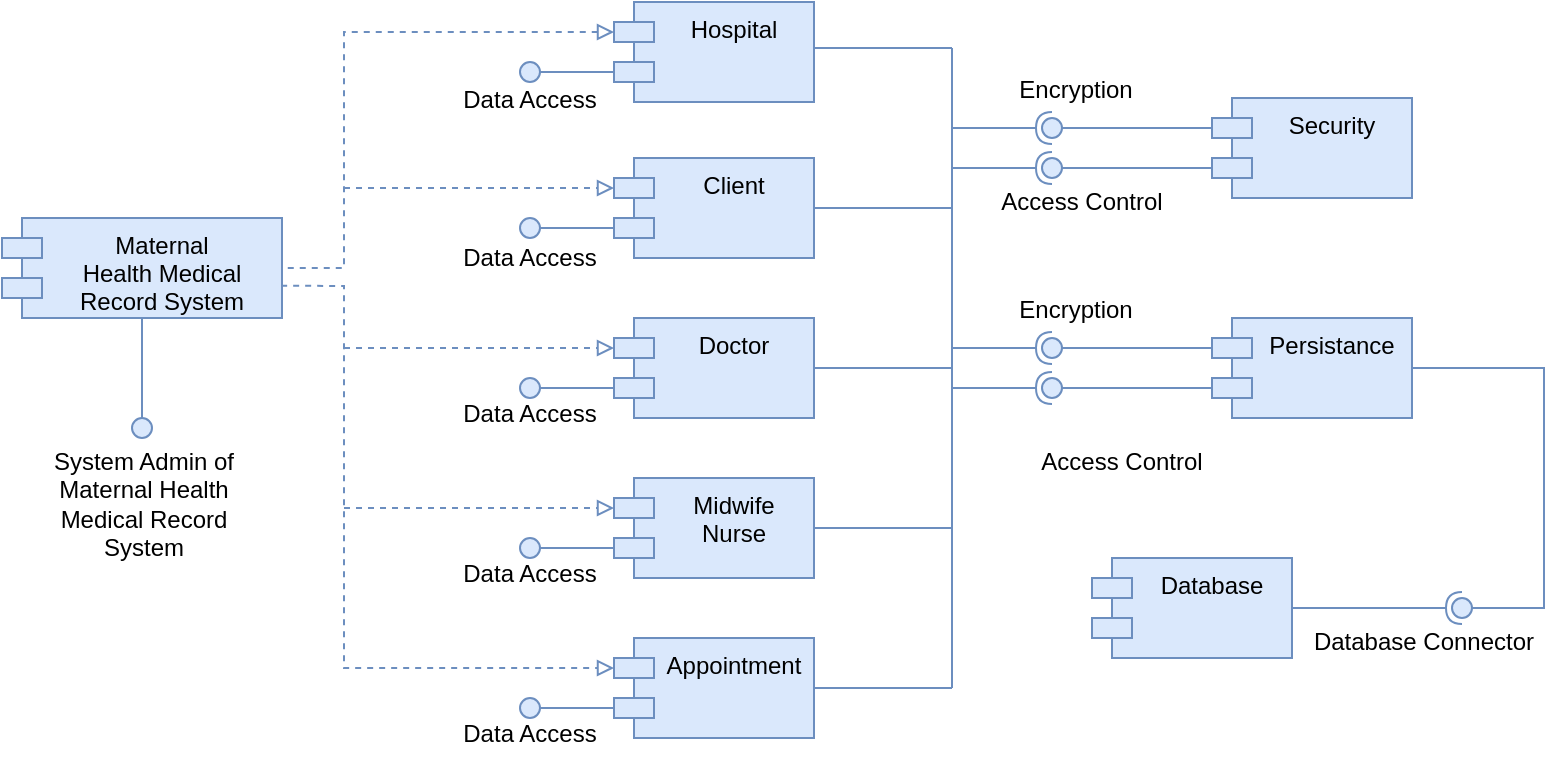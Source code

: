 <mxfile version="18.0.6" type="github">
  <diagram id="Pgbwz4pBEgQIGdPzvF3l" name="Page-1">
    <mxGraphModel dx="1320" dy="627" grid="0" gridSize="10" guides="1" tooltips="1" connect="1" arrows="1" fold="1" page="1" pageScale="1" pageWidth="850" pageHeight="1100" math="0" shadow="0">
      <root>
        <mxCell id="0" />
        <mxCell id="1" parent="0" />
        <mxCell id="hMI-7zSJe5-7NLcvPueV-1" value="Hospital" style="shape=module;align=left;spacingLeft=20;align=center;verticalAlign=top;fillColor=#dae8fc;strokeColor=#6c8ebf;" vertex="1" parent="1">
          <mxGeometry x="335" y="122" width="100" height="50" as="geometry" />
        </mxCell>
        <mxCell id="hMI-7zSJe5-7NLcvPueV-2" value="Maternal&#xa;Health Medical&#xa;Record System&#xa;&#xa;" style="shape=module;align=left;spacingLeft=20;align=center;verticalAlign=top;fillColor=#dae8fc;strokeColor=#6c8ebf;" vertex="1" parent="1">
          <mxGeometry x="29" y="230" width="140" height="50" as="geometry" />
        </mxCell>
        <mxCell id="hMI-7zSJe5-7NLcvPueV-3" value="Client" style="shape=module;align=left;spacingLeft=20;align=center;verticalAlign=top;fillColor=#dae8fc;strokeColor=#6c8ebf;" vertex="1" parent="1">
          <mxGeometry x="335" y="200" width="100" height="50" as="geometry" />
        </mxCell>
        <mxCell id="hMI-7zSJe5-7NLcvPueV-4" value="Doctor" style="shape=module;align=left;spacingLeft=20;align=center;verticalAlign=top;fillColor=#dae8fc;strokeColor=#6c8ebf;" vertex="1" parent="1">
          <mxGeometry x="335" y="280" width="100" height="50" as="geometry" />
        </mxCell>
        <mxCell id="hMI-7zSJe5-7NLcvPueV-5" value="Midwife &#xa;Nurse" style="shape=module;align=left;spacingLeft=20;align=center;verticalAlign=top;fillColor=#dae8fc;strokeColor=#6c8ebf;" vertex="1" parent="1">
          <mxGeometry x="335" y="360" width="100" height="50" as="geometry" />
        </mxCell>
        <mxCell id="hMI-7zSJe5-7NLcvPueV-6" value="Appointment" style="shape=module;align=left;spacingLeft=20;align=center;verticalAlign=top;fillColor=#dae8fc;strokeColor=#6c8ebf;" vertex="1" parent="1">
          <mxGeometry x="335" y="440" width="100" height="50" as="geometry" />
        </mxCell>
        <mxCell id="hMI-7zSJe5-7NLcvPueV-7" value="Security" style="shape=module;align=left;spacingLeft=20;align=center;verticalAlign=top;fillColor=#dae8fc;strokeColor=#6c8ebf;" vertex="1" parent="1">
          <mxGeometry x="634" y="170" width="100" height="50" as="geometry" />
        </mxCell>
        <mxCell id="hMI-7zSJe5-7NLcvPueV-8" value="Persistance" style="shape=module;align=left;spacingLeft=20;align=center;verticalAlign=top;fillColor=#dae8fc;strokeColor=#6c8ebf;" vertex="1" parent="1">
          <mxGeometry x="634" y="280" width="100" height="50" as="geometry" />
        </mxCell>
        <mxCell id="hMI-7zSJe5-7NLcvPueV-9" value="Database" style="shape=module;align=left;spacingLeft=20;align=center;verticalAlign=top;fillColor=#dae8fc;strokeColor=#6c8ebf;" vertex="1" parent="1">
          <mxGeometry x="574" y="400" width="100" height="50" as="geometry" />
        </mxCell>
        <mxCell id="hMI-7zSJe5-7NLcvPueV-19" value="" style="rounded=0;orthogonalLoop=1;jettySize=auto;html=1;endArrow=none;endFill=0;sketch=0;sourcePerimeterSpacing=0;targetPerimeterSpacing=0;exitX=0;exitY=0;exitDx=0;exitDy=35;exitPerimeter=0;fillColor=#dae8fc;strokeColor=#6c8ebf;" edge="1" parent="1" target="hMI-7zSJe5-7NLcvPueV-18" source="hMI-7zSJe5-7NLcvPueV-3">
          <mxGeometry relative="1" as="geometry">
            <mxPoint x="-36" y="45" as="sourcePoint" />
          </mxGeometry>
        </mxCell>
        <mxCell id="hMI-7zSJe5-7NLcvPueV-38" value="" style="group;container=0;" vertex="1" connectable="0" parent="1">
          <mxGeometry x="288" y="390" width="10" height="10" as="geometry" />
        </mxCell>
        <mxCell id="hMI-7zSJe5-7NLcvPueV-39" value="" style="group;" vertex="1" connectable="0" parent="1">
          <mxGeometry x="288" y="470" width="10" height="10" as="geometry" />
        </mxCell>
        <mxCell id="hMI-7zSJe5-7NLcvPueV-40" value="" style="group;" vertex="1" connectable="0" parent="hMI-7zSJe5-7NLcvPueV-39">
          <mxGeometry width="10" height="10" as="geometry" />
        </mxCell>
        <mxCell id="hMI-7zSJe5-7NLcvPueV-41" value="" style="group;" vertex="1" connectable="0" parent="hMI-7zSJe5-7NLcvPueV-40">
          <mxGeometry width="10" height="10" as="geometry" />
        </mxCell>
        <mxCell id="hMI-7zSJe5-7NLcvPueV-42" value="" style="group;" vertex="1" connectable="0" parent="hMI-7zSJe5-7NLcvPueV-41">
          <mxGeometry width="10" height="10" as="geometry" />
        </mxCell>
        <mxCell id="hMI-7zSJe5-7NLcvPueV-43" value="" style="ellipse;whiteSpace=wrap;html=1;align=center;aspect=fixed;resizable=0;points=[];outlineConnect=0;sketch=0;fillColor=#dae8fc;strokeColor=#6c8ebf;" vertex="1" parent="hMI-7zSJe5-7NLcvPueV-42">
          <mxGeometry width="10" height="10" as="geometry" />
        </mxCell>
        <mxCell id="hMI-7zSJe5-7NLcvPueV-44" value="" style="rounded=0;orthogonalLoop=1;jettySize=auto;html=1;endArrow=none;endFill=0;sketch=0;sourcePerimeterSpacing=0;targetPerimeterSpacing=0;exitX=0;exitY=0;exitDx=0;exitDy=35;exitPerimeter=0;fillColor=#dae8fc;strokeColor=#6c8ebf;" edge="1" parent="1" target="hMI-7zSJe5-7NLcvPueV-43" source="hMI-7zSJe5-7NLcvPueV-6">
          <mxGeometry relative="1" as="geometry">
            <mxPoint x="314" y="480" as="sourcePoint" />
          </mxGeometry>
        </mxCell>
        <mxCell id="hMI-7zSJe5-7NLcvPueV-45" value="" style="rounded=0;orthogonalLoop=1;jettySize=auto;html=1;endArrow=none;endFill=0;sketch=0;sourcePerimeterSpacing=0;targetPerimeterSpacing=0;exitX=0;exitY=0;exitDx=0;exitDy=15;exitPerimeter=0;fillColor=#dae8fc;strokeColor=#6c8ebf;" edge="1" target="hMI-7zSJe5-7NLcvPueV-47" parent="1" source="hMI-7zSJe5-7NLcvPueV-7">
          <mxGeometry relative="1" as="geometry">
            <mxPoint x="-866" y="-355" as="sourcePoint" />
          </mxGeometry>
        </mxCell>
        <mxCell id="hMI-7zSJe5-7NLcvPueV-58" value="" style="rounded=0;orthogonalLoop=1;jettySize=auto;html=1;endArrow=none;endFill=0;sketch=0;sourcePerimeterSpacing=0;targetPerimeterSpacing=0;exitX=0;exitY=0;exitDx=0;exitDy=15;exitPerimeter=0;fillColor=#dae8fc;strokeColor=#6c8ebf;" edge="1" parent="1" target="hMI-7zSJe5-7NLcvPueV-57">
          <mxGeometry relative="1" as="geometry">
            <mxPoint x="634" y="205" as="sourcePoint" />
          </mxGeometry>
        </mxCell>
        <mxCell id="hMI-7zSJe5-7NLcvPueV-46" value="" style="rounded=0;orthogonalLoop=1;jettySize=auto;html=1;endArrow=halfCircle;endFill=0;entryX=0.5;entryY=0.5;endSize=6;strokeWidth=1;sketch=0;fillColor=#dae8fc;strokeColor=#6c8ebf;" edge="1" target="hMI-7zSJe5-7NLcvPueV-47" parent="1">
          <mxGeometry relative="1" as="geometry">
            <mxPoint x="504" y="185" as="sourcePoint" />
          </mxGeometry>
        </mxCell>
        <mxCell id="hMI-7zSJe5-7NLcvPueV-47" value="" style="ellipse;whiteSpace=wrap;html=1;align=center;aspect=fixed;resizable=0;points=[];outlineConnect=0;sketch=0;rotation=-180;container=0;fillColor=#dae8fc;strokeColor=#6c8ebf;" vertex="1" parent="1">
          <mxGeometry x="549" y="180" width="10" height="10" as="geometry" />
        </mxCell>
        <mxCell id="hMI-7zSJe5-7NLcvPueV-56" value="" style="rounded=0;orthogonalLoop=1;jettySize=auto;html=1;endArrow=halfCircle;endFill=0;entryX=0.5;entryY=0.5;endSize=6;strokeWidth=1;sketch=0;fillColor=#dae8fc;strokeColor=#6c8ebf;" edge="1" parent="1" target="hMI-7zSJe5-7NLcvPueV-57">
          <mxGeometry relative="1" as="geometry">
            <mxPoint x="504" y="205" as="sourcePoint" />
          </mxGeometry>
        </mxCell>
        <mxCell id="hMI-7zSJe5-7NLcvPueV-57" value="" style="ellipse;whiteSpace=wrap;html=1;align=center;aspect=fixed;resizable=0;points=[];outlineConnect=0;sketch=0;rotation=-180;container=0;fillColor=#dae8fc;strokeColor=#6c8ebf;" vertex="1" parent="1">
          <mxGeometry x="549" y="200" width="10" height="10" as="geometry" />
        </mxCell>
        <mxCell id="hMI-7zSJe5-7NLcvPueV-77" value="" style="group;" vertex="1" connectable="0" parent="1">
          <mxGeometry x="504" y="290" width="55" height="10" as="geometry" />
        </mxCell>
        <mxCell id="hMI-7zSJe5-7NLcvPueV-78" value="" style="group;" vertex="1" connectable="0" parent="1">
          <mxGeometry x="504" y="310" width="55" height="10" as="geometry" />
        </mxCell>
        <mxCell id="hMI-7zSJe5-7NLcvPueV-79" value="" style="rounded=0;orthogonalLoop=1;jettySize=auto;html=1;endArrow=none;endFill=0;sketch=0;sourcePerimeterSpacing=0;targetPerimeterSpacing=0;exitX=0;exitY=0;exitDx=0;exitDy=15;exitPerimeter=0;fillColor=#dae8fc;strokeColor=#6c8ebf;" edge="1" parent="1" target="hMI-7zSJe5-7NLcvPueV-82">
          <mxGeometry relative="1" as="geometry">
            <mxPoint x="634" y="295" as="sourcePoint" />
          </mxGeometry>
        </mxCell>
        <mxCell id="hMI-7zSJe5-7NLcvPueV-80" value="" style="rounded=0;orthogonalLoop=1;jettySize=auto;html=1;endArrow=none;endFill=0;sketch=0;sourcePerimeterSpacing=0;targetPerimeterSpacing=0;exitX=0;exitY=0;exitDx=0;exitDy=15;exitPerimeter=0;fillColor=#dae8fc;strokeColor=#6c8ebf;" edge="1" parent="1" target="hMI-7zSJe5-7NLcvPueV-84">
          <mxGeometry relative="1" as="geometry">
            <mxPoint x="634" y="315" as="sourcePoint" />
          </mxGeometry>
        </mxCell>
        <mxCell id="hMI-7zSJe5-7NLcvPueV-81" value="" style="rounded=0;orthogonalLoop=1;jettySize=auto;html=1;endArrow=halfCircle;endFill=0;entryX=0.5;entryY=0.5;endSize=6;strokeWidth=1;sketch=0;fillColor=#dae8fc;strokeColor=#6c8ebf;" edge="1" parent="1" target="hMI-7zSJe5-7NLcvPueV-82">
          <mxGeometry relative="1" as="geometry">
            <mxPoint x="504" y="295" as="sourcePoint" />
          </mxGeometry>
        </mxCell>
        <mxCell id="hMI-7zSJe5-7NLcvPueV-82" value="" style="ellipse;whiteSpace=wrap;html=1;align=center;aspect=fixed;resizable=0;points=[];outlineConnect=0;sketch=0;rotation=-180;container=0;fillColor=#dae8fc;strokeColor=#6c8ebf;" vertex="1" parent="1">
          <mxGeometry x="549" y="290" width="10" height="10" as="geometry" />
        </mxCell>
        <mxCell id="hMI-7zSJe5-7NLcvPueV-83" value="" style="rounded=0;orthogonalLoop=1;jettySize=auto;html=1;endArrow=halfCircle;endFill=0;entryX=0.5;entryY=0.5;endSize=6;strokeWidth=1;sketch=0;fillColor=#dae8fc;strokeColor=#6c8ebf;" edge="1" parent="1" target="hMI-7zSJe5-7NLcvPueV-84">
          <mxGeometry relative="1" as="geometry">
            <mxPoint x="504" y="315" as="sourcePoint" />
          </mxGeometry>
        </mxCell>
        <mxCell id="hMI-7zSJe5-7NLcvPueV-84" value="" style="ellipse;whiteSpace=wrap;html=1;align=center;aspect=fixed;resizable=0;points=[];outlineConnect=0;sketch=0;rotation=-180;container=0;fillColor=#dae8fc;strokeColor=#6c8ebf;" vertex="1" parent="1">
          <mxGeometry x="549" y="310" width="10" height="10" as="geometry" />
        </mxCell>
        <mxCell id="hMI-7zSJe5-7NLcvPueV-87" value="" style="rounded=0;orthogonalLoop=1;jettySize=auto;html=1;endArrow=none;endFill=0;sketch=0;sourcePerimeterSpacing=0;targetPerimeterSpacing=0;exitX=1;exitY=0.5;exitDx=0;exitDy=0;fillColor=#dae8fc;strokeColor=#6c8ebf;" edge="1" parent="1" target="hMI-7zSJe5-7NLcvPueV-90" source="hMI-7zSJe5-7NLcvPueV-8">
          <mxGeometry relative="1" as="geometry">
            <mxPoint x="654" y="235" as="sourcePoint" />
            <Array as="points">
              <mxPoint x="800" y="305" />
              <mxPoint x="800" y="425" />
            </Array>
          </mxGeometry>
        </mxCell>
        <mxCell id="hMI-7zSJe5-7NLcvPueV-89" value="" style="rounded=0;orthogonalLoop=1;jettySize=auto;html=1;endArrow=halfCircle;endFill=0;entryX=0.5;entryY=0.5;endSize=6;strokeWidth=1;sketch=0;exitX=1;exitY=0.5;exitDx=0;exitDy=0;fillColor=#dae8fc;strokeColor=#6c8ebf;" edge="1" parent="1" target="hMI-7zSJe5-7NLcvPueV-90" source="hMI-7zSJe5-7NLcvPueV-9">
          <mxGeometry relative="1" as="geometry">
            <mxPoint x="524" y="235" as="sourcePoint" />
          </mxGeometry>
        </mxCell>
        <mxCell id="hMI-7zSJe5-7NLcvPueV-90" value="" style="ellipse;whiteSpace=wrap;html=1;align=center;aspect=fixed;resizable=0;points=[];outlineConnect=0;sketch=0;rotation=-180;container=0;fillColor=#dae8fc;strokeColor=#6c8ebf;" vertex="1" parent="1">
          <mxGeometry x="754" y="420" width="10" height="10" as="geometry" />
        </mxCell>
        <mxCell id="hMI-7zSJe5-7NLcvPueV-93" value="" style="endArrow=none;html=1;rounded=0;fillColor=#dae8fc;strokeColor=#6c8ebf;" edge="1" parent="1">
          <mxGeometry width="50" height="50" relative="1" as="geometry">
            <mxPoint x="504" y="465" as="sourcePoint" />
            <mxPoint x="504" y="145" as="targetPoint" />
          </mxGeometry>
        </mxCell>
        <mxCell id="hMI-7zSJe5-7NLcvPueV-94" value="" style="endArrow=none;html=1;rounded=0;exitX=1;exitY=0.5;exitDx=0;exitDy=0;fillColor=#dae8fc;strokeColor=#6c8ebf;" edge="1" parent="1" source="hMI-7zSJe5-7NLcvPueV-6">
          <mxGeometry width="50" height="50" relative="1" as="geometry">
            <mxPoint x="434" y="430" as="sourcePoint" />
            <mxPoint x="504" y="465" as="targetPoint" />
          </mxGeometry>
        </mxCell>
        <mxCell id="hMI-7zSJe5-7NLcvPueV-95" value="" style="endArrow=none;html=1;rounded=0;exitX=1;exitY=0.5;exitDx=0;exitDy=0;fillColor=#dae8fc;strokeColor=#6c8ebf;" edge="1" parent="1">
          <mxGeometry width="50" height="50" relative="1" as="geometry">
            <mxPoint x="435" y="385" as="sourcePoint" />
            <mxPoint x="504" y="385" as="targetPoint" />
          </mxGeometry>
        </mxCell>
        <mxCell id="hMI-7zSJe5-7NLcvPueV-96" value="" style="endArrow=none;html=1;rounded=0;exitX=1;exitY=0.5;exitDx=0;exitDy=0;fillColor=#dae8fc;strokeColor=#6c8ebf;" edge="1" parent="1">
          <mxGeometry width="50" height="50" relative="1" as="geometry">
            <mxPoint x="435" y="305" as="sourcePoint" />
            <mxPoint x="504" y="305" as="targetPoint" />
          </mxGeometry>
        </mxCell>
        <mxCell id="hMI-7zSJe5-7NLcvPueV-97" value="" style="endArrow=none;html=1;rounded=0;exitX=1;exitY=0.5;exitDx=0;exitDy=0;fillColor=#dae8fc;strokeColor=#6c8ebf;" edge="1" parent="1">
          <mxGeometry width="50" height="50" relative="1" as="geometry">
            <mxPoint x="435" y="225" as="sourcePoint" />
            <mxPoint x="504" y="225" as="targetPoint" />
          </mxGeometry>
        </mxCell>
        <mxCell id="hMI-7zSJe5-7NLcvPueV-98" value="" style="endArrow=none;html=1;rounded=0;exitX=1;exitY=0.5;exitDx=0;exitDy=0;fillColor=#dae8fc;strokeColor=#6c8ebf;" edge="1" parent="1">
          <mxGeometry width="50" height="50" relative="1" as="geometry">
            <mxPoint x="435" y="145" as="sourcePoint" />
            <mxPoint x="504" y="145" as="targetPoint" />
          </mxGeometry>
        </mxCell>
        <mxCell id="hMI-7zSJe5-7NLcvPueV-99" value="Encryption" style="text;html=1;align=center;verticalAlign=middle;whiteSpace=wrap;rounded=0;" vertex="1" parent="1">
          <mxGeometry x="536" y="151" width="60" height="30" as="geometry" />
        </mxCell>
        <mxCell id="hMI-7zSJe5-7NLcvPueV-100" value="Access Control" style="text;html=1;align=center;verticalAlign=middle;whiteSpace=wrap;rounded=0;" vertex="1" parent="1">
          <mxGeometry x="524" y="207" width="90" height="30" as="geometry" />
        </mxCell>
        <mxCell id="hMI-7zSJe5-7NLcvPueV-101" value="Encryption" style="text;html=1;align=center;verticalAlign=middle;whiteSpace=wrap;rounded=0;" vertex="1" parent="1">
          <mxGeometry x="536" y="261" width="60" height="30" as="geometry" />
        </mxCell>
        <mxCell id="hMI-7zSJe5-7NLcvPueV-102" value="Data Access" style="text;html=1;align=center;verticalAlign=middle;whiteSpace=wrap;rounded=0;" vertex="1" parent="1">
          <mxGeometry x="248" y="157" width="90" height="28" as="geometry" />
        </mxCell>
        <mxCell id="hMI-7zSJe5-7NLcvPueV-103" value="Database Connector" style="text;html=1;align=center;verticalAlign=middle;whiteSpace=wrap;rounded=0;" vertex="1" parent="1">
          <mxGeometry x="680" y="427" width="120" height="30" as="geometry" />
        </mxCell>
        <mxCell id="hMI-7zSJe5-7NLcvPueV-104" value="Access Control" style="text;html=1;align=center;verticalAlign=middle;whiteSpace=wrap;rounded=0;" vertex="1" parent="1">
          <mxGeometry x="544" y="337" width="90" height="30" as="geometry" />
        </mxCell>
        <mxCell id="hMI-7zSJe5-7NLcvPueV-105" value="Data Access" style="text;html=1;align=center;verticalAlign=middle;whiteSpace=wrap;rounded=0;" vertex="1" parent="1">
          <mxGeometry x="248" y="236" width="90" height="28" as="geometry" />
        </mxCell>
        <mxCell id="hMI-7zSJe5-7NLcvPueV-106" value="Data Access" style="text;html=1;align=center;verticalAlign=middle;whiteSpace=wrap;rounded=0;" vertex="1" parent="1">
          <mxGeometry x="248" y="314" width="90" height="28" as="geometry" />
        </mxCell>
        <mxCell id="hMI-7zSJe5-7NLcvPueV-107" value="Data Access" style="text;html=1;align=center;verticalAlign=middle;whiteSpace=wrap;rounded=0;" vertex="1" parent="1">
          <mxGeometry x="248" y="394" width="90" height="28" as="geometry" />
        </mxCell>
        <mxCell id="hMI-7zSJe5-7NLcvPueV-108" value="Data Access" style="text;html=1;align=center;verticalAlign=middle;whiteSpace=wrap;rounded=0;" vertex="1" parent="1">
          <mxGeometry x="248" y="474" width="90" height="28" as="geometry" />
        </mxCell>
        <mxCell id="hMI-7zSJe5-7NLcvPueV-118" value="" style="endArrow=none;dashed=1;html=1;rounded=0;entryX=1;entryY=0.5;entryDx=0;entryDy=0;exitX=0;exitY=0;exitDx=0;exitDy=15;exitPerimeter=0;endFill=0;startArrow=block;startFill=0;fillColor=#dae8fc;strokeColor=#6c8ebf;" edge="1" parent="1" source="hMI-7zSJe5-7NLcvPueV-1" target="hMI-7zSJe5-7NLcvPueV-2">
          <mxGeometry width="50" height="50" relative="1" as="geometry">
            <mxPoint x="220" y="255" as="sourcePoint" />
            <mxPoint x="440" y="300" as="targetPoint" />
            <Array as="points">
              <mxPoint x="200" y="137" />
              <mxPoint x="200" y="255" />
            </Array>
          </mxGeometry>
        </mxCell>
        <mxCell id="hMI-7zSJe5-7NLcvPueV-119" value="" style="endArrow=block;dashed=1;html=1;rounded=0;entryX=0;entryY=0;entryDx=0;entryDy=15;entryPerimeter=0;endFill=0;fillColor=#dae8fc;strokeColor=#6c8ebf;" edge="1" parent="1" target="hMI-7zSJe5-7NLcvPueV-3">
          <mxGeometry width="50" height="50" relative="1" as="geometry">
            <mxPoint x="200" y="215" as="sourcePoint" />
            <mxPoint x="440" y="240" as="targetPoint" />
          </mxGeometry>
        </mxCell>
        <mxCell id="hMI-7zSJe5-7NLcvPueV-120" value="" style="endArrow=block;dashed=1;html=1;rounded=0;entryX=0;entryY=0;entryDx=0;entryDy=15;entryPerimeter=0;endFill=0;fillColor=#dae8fc;strokeColor=#6c8ebf;" edge="1" parent="1">
          <mxGeometry width="50" height="50" relative="1" as="geometry">
            <mxPoint x="200" y="295" as="sourcePoint" />
            <mxPoint x="335" y="295" as="targetPoint" />
          </mxGeometry>
        </mxCell>
        <mxCell id="hMI-7zSJe5-7NLcvPueV-121" value="" style="endArrow=block;dashed=1;html=1;rounded=0;entryX=0;entryY=0;entryDx=0;entryDy=15;entryPerimeter=0;endFill=0;fillColor=#dae8fc;strokeColor=#6c8ebf;" edge="1" parent="1">
          <mxGeometry width="50" height="50" relative="1" as="geometry">
            <mxPoint x="200" y="375" as="sourcePoint" />
            <mxPoint x="335" y="375" as="targetPoint" />
          </mxGeometry>
        </mxCell>
        <mxCell id="hMI-7zSJe5-7NLcvPueV-122" value="" style="endArrow=block;dashed=1;html=1;rounded=0;entryX=0;entryY=0;entryDx=0;entryDy=15;entryPerimeter=0;exitX=0.997;exitY=0.677;exitDx=0;exitDy=0;exitPerimeter=0;endFill=0;fillColor=#dae8fc;strokeColor=#6c8ebf;" edge="1" parent="1" source="hMI-7zSJe5-7NLcvPueV-2" target="hMI-7zSJe5-7NLcvPueV-6">
          <mxGeometry width="50" height="50" relative="1" as="geometry">
            <mxPoint x="220" y="315" as="sourcePoint" />
            <mxPoint x="355" y="315" as="targetPoint" />
            <Array as="points">
              <mxPoint x="200" y="264" />
              <mxPoint x="200" y="455" />
            </Array>
          </mxGeometry>
        </mxCell>
        <mxCell id="hMI-7zSJe5-7NLcvPueV-13" value="" style="group;" vertex="1" connectable="0" parent="1">
          <mxGeometry x="288" y="152" width="10" height="10" as="geometry" />
        </mxCell>
        <mxCell id="hMI-7zSJe5-7NLcvPueV-12" value="" style="ellipse;whiteSpace=wrap;html=1;align=center;aspect=fixed;resizable=0;points=[];outlineConnect=0;sketch=0;fillColor=#dae8fc;strokeColor=#6c8ebf;" vertex="1" parent="hMI-7zSJe5-7NLcvPueV-13">
          <mxGeometry width="10" height="10" as="geometry" />
        </mxCell>
        <mxCell id="hMI-7zSJe5-7NLcvPueV-10" value="" style="rounded=0;orthogonalLoop=1;jettySize=auto;html=1;endArrow=none;endFill=0;sketch=0;sourcePerimeterSpacing=0;targetPerimeterSpacing=0;exitX=0;exitY=0;exitDx=0;exitDy=35;exitPerimeter=0;fillColor=#dae8fc;strokeColor=#6c8ebf;" edge="1" target="hMI-7zSJe5-7NLcvPueV-12" parent="1" source="hMI-7zSJe5-7NLcvPueV-1">
          <mxGeometry relative="1" as="geometry">
            <mxPoint x="-46" y="35" as="sourcePoint" />
          </mxGeometry>
        </mxCell>
        <mxCell id="hMI-7zSJe5-7NLcvPueV-17" value="" style="group;" vertex="1" connectable="0" parent="1">
          <mxGeometry x="288" y="230" width="10" height="10" as="geometry" />
        </mxCell>
        <mxCell id="hMI-7zSJe5-7NLcvPueV-18" value="" style="ellipse;whiteSpace=wrap;html=1;align=center;aspect=fixed;resizable=0;points=[];outlineConnect=0;sketch=0;fillColor=#dae8fc;strokeColor=#6c8ebf;" vertex="1" parent="hMI-7zSJe5-7NLcvPueV-17">
          <mxGeometry width="10" height="10" as="geometry" />
        </mxCell>
        <mxCell id="hMI-7zSJe5-7NLcvPueV-23" value="" style="rounded=0;orthogonalLoop=1;jettySize=auto;html=1;endArrow=none;endFill=0;sketch=0;sourcePerimeterSpacing=0;targetPerimeterSpacing=0;exitX=0;exitY=0;exitDx=0;exitDy=35;exitPerimeter=0;fillColor=#dae8fc;strokeColor=#6c8ebf;" edge="1" parent="1" target="hMI-7zSJe5-7NLcvPueV-22" source="hMI-7zSJe5-7NLcvPueV-4">
          <mxGeometry relative="1" as="geometry">
            <mxPoint x="-56" y="203" as="sourcePoint" />
          </mxGeometry>
        </mxCell>
        <mxCell id="hMI-7zSJe5-7NLcvPueV-22" value="" style="ellipse;whiteSpace=wrap;html=1;align=center;aspect=fixed;resizable=0;points=[];outlineConnect=0;sketch=0;fillColor=#dae8fc;strokeColor=#6c8ebf;" vertex="1" parent="1">
          <mxGeometry x="288" y="310" width="10" height="10" as="geometry" />
        </mxCell>
        <mxCell id="hMI-7zSJe5-7NLcvPueV-25" value="" style="group;container=0;" vertex="1" connectable="0" parent="1">
          <mxGeometry x="288" y="390" width="10" height="10" as="geometry" />
        </mxCell>
        <mxCell id="hMI-7zSJe5-7NLcvPueV-29" value="" style="rounded=0;orthogonalLoop=1;jettySize=auto;html=1;endArrow=none;endFill=0;sketch=0;sourcePerimeterSpacing=0;targetPerimeterSpacing=0;exitX=0;exitY=0;exitDx=0;exitDy=35;exitPerimeter=0;fillColor=#dae8fc;strokeColor=#6c8ebf;" edge="1" parent="1" target="hMI-7zSJe5-7NLcvPueV-28" source="hMI-7zSJe5-7NLcvPueV-5">
          <mxGeometry relative="1" as="geometry">
            <mxPoint x="324" y="400" as="sourcePoint" />
          </mxGeometry>
        </mxCell>
        <mxCell id="hMI-7zSJe5-7NLcvPueV-27" value="" style="group;container=0;" vertex="1" connectable="0" parent="1">
          <mxGeometry x="288" y="390" width="10" height="10" as="geometry" />
        </mxCell>
        <mxCell id="hMI-7zSJe5-7NLcvPueV-28" value="" style="ellipse;whiteSpace=wrap;html=1;align=center;aspect=fixed;resizable=0;points=[];outlineConnect=0;sketch=0;fillColor=#dae8fc;strokeColor=#6c8ebf;" vertex="1" parent="1">
          <mxGeometry x="288" y="390" width="10" height="10" as="geometry" />
        </mxCell>
        <mxCell id="hMI-7zSJe5-7NLcvPueV-124" value="" style="group;" vertex="1" connectable="0" parent="1">
          <mxGeometry x="94" y="330" width="10" height="10" as="geometry" />
        </mxCell>
        <mxCell id="hMI-7zSJe5-7NLcvPueV-125" value="" style="ellipse;whiteSpace=wrap;html=1;align=center;aspect=fixed;resizable=0;points=[];outlineConnect=0;sketch=0;fillColor=#dae8fc;strokeColor=#6c8ebf;" vertex="1" parent="hMI-7zSJe5-7NLcvPueV-124">
          <mxGeometry width="10" height="10" as="geometry" />
        </mxCell>
        <mxCell id="hMI-7zSJe5-7NLcvPueV-126" value="" style="rounded=0;orthogonalLoop=1;jettySize=auto;html=1;endArrow=none;endFill=0;sketch=0;sourcePerimeterSpacing=0;targetPerimeterSpacing=0;exitX=0.5;exitY=1;exitDx=0;exitDy=0;fillColor=#dae8fc;strokeColor=#6c8ebf;" edge="1" parent="1" target="hMI-7zSJe5-7NLcvPueV-125" source="hMI-7zSJe5-7NLcvPueV-2">
          <mxGeometry relative="1" as="geometry">
            <mxPoint x="105" y="347" as="sourcePoint" />
          </mxGeometry>
        </mxCell>
        <mxCell id="hMI-7zSJe5-7NLcvPueV-127" value="System Admin of Maternal Health Medical Record System" style="text;html=1;strokeColor=none;fillColor=none;align=center;verticalAlign=middle;whiteSpace=wrap;rounded=0;" vertex="1" parent="1">
          <mxGeometry x="42" y="341" width="116" height="63" as="geometry" />
        </mxCell>
      </root>
    </mxGraphModel>
  </diagram>
</mxfile>
